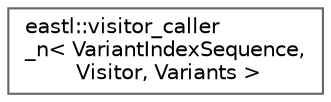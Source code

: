 digraph "类继承关系图"
{
 // LATEX_PDF_SIZE
  bgcolor="transparent";
  edge [fontname=Helvetica,fontsize=10,labelfontname=Helvetica,labelfontsize=10];
  node [fontname=Helvetica,fontsize=10,shape=box,height=0.2,width=0.4];
  rankdir="LR";
  Node0 [id="Node000000",label="eastl::visitor_caller\l_n\< VariantIndexSequence,\l Visitor, Variants \>",height=0.2,width=0.4,color="grey40", fillcolor="white", style="filled",URL="$structeastl_1_1visitor__caller__n.html",tooltip=" "];
}
